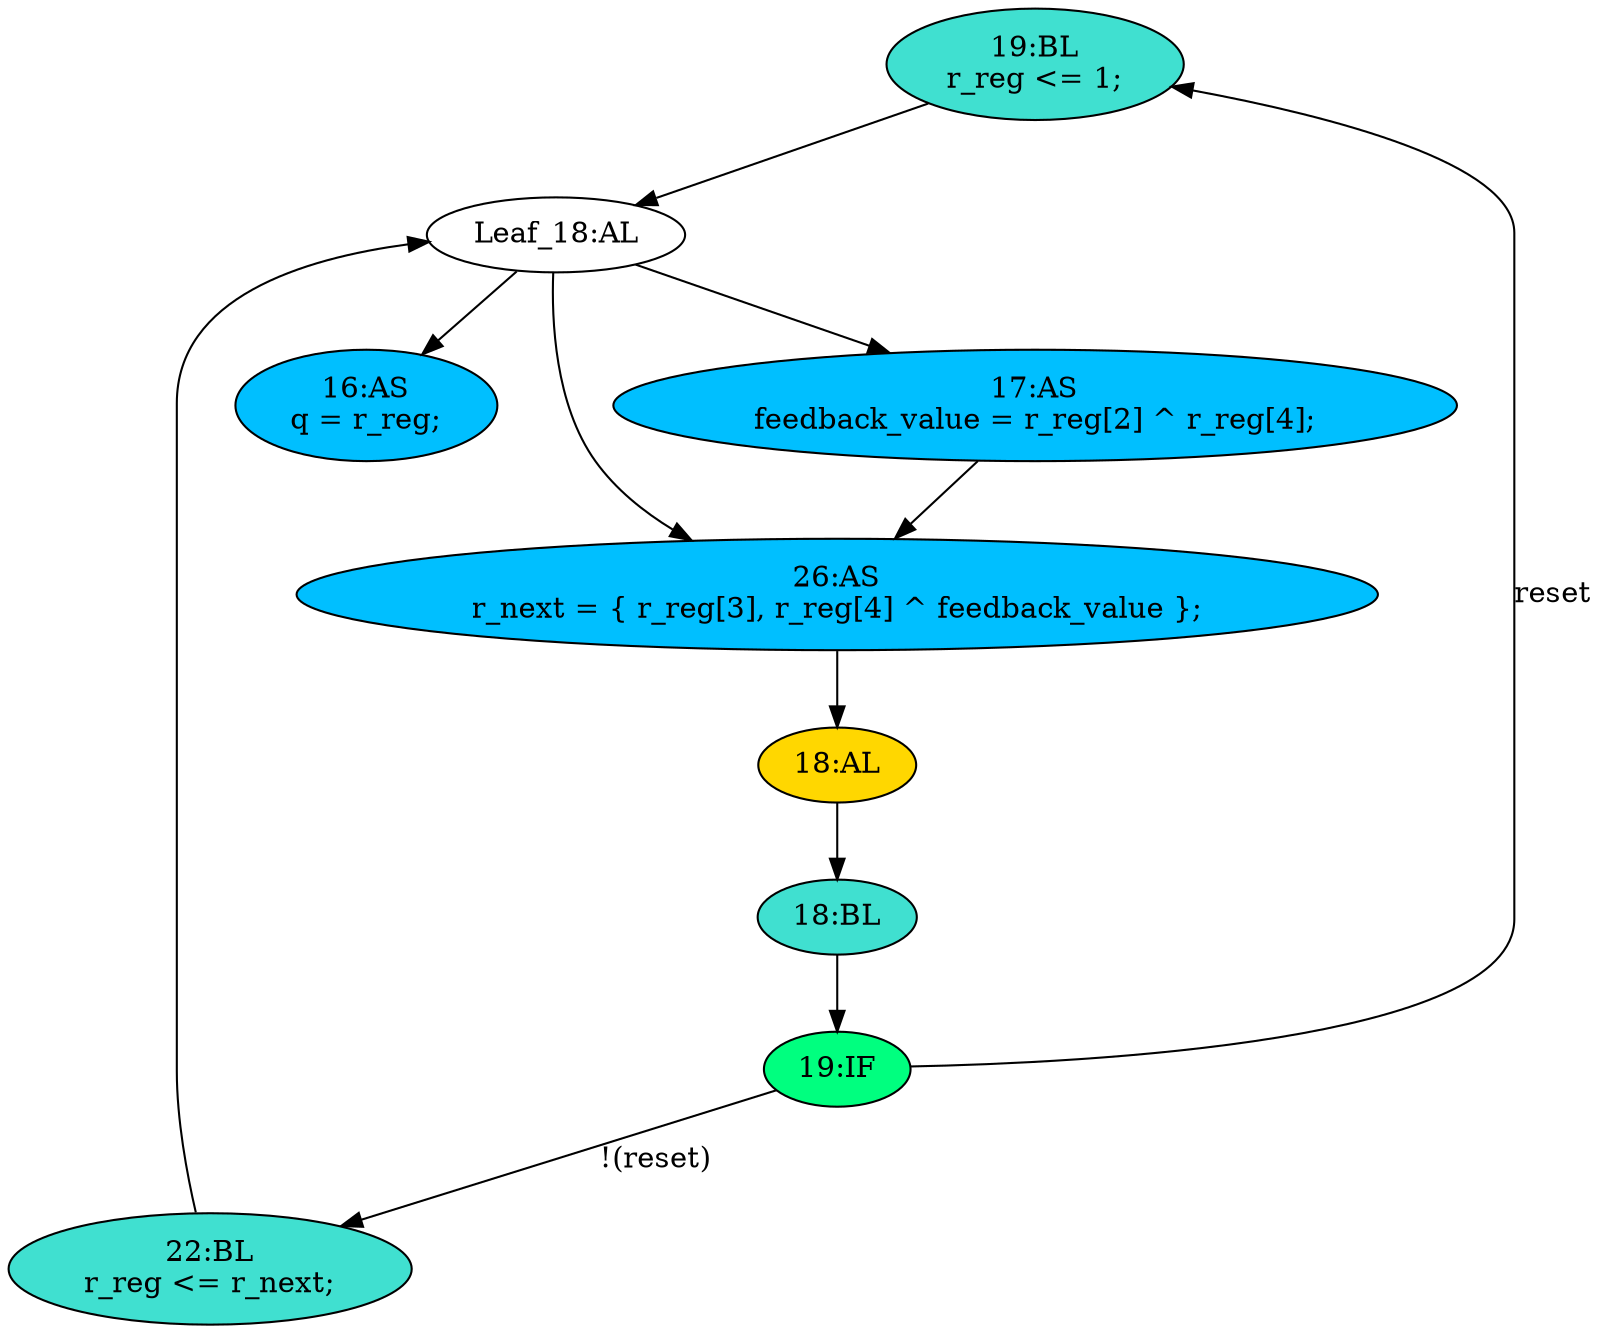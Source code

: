 strict digraph "compose( ,  )" {
	node [label="\N"];
	"19:BL"	[ast="<pyverilog.vparser.ast.Block object at 0x7f466e472550>",
		fillcolor=turquoise,
		label="19:BL
r_reg <= 1;",
		statements="[<pyverilog.vparser.ast.NonblockingSubstitution object at 0x7f466e47dc50>]",
		style=filled,
		typ=Block];
	"Leaf_18:AL"	[def_var="['r_reg']",
		label="Leaf_18:AL"];
	"19:BL" -> "Leaf_18:AL"	[cond="[]",
		lineno=None];
	"16:AS"	[ast="<pyverilog.vparser.ast.Assign object at 0x7f466e1d6750>",
		def_var="['q']",
		fillcolor=deepskyblue,
		label="16:AS
q = r_reg;",
		statements="[]",
		style=filled,
		typ=Assign,
		use_var="['r_reg']"];
	"Leaf_18:AL" -> "16:AS";
	"26:AS"	[ast="<pyverilog.vparser.ast.Assign object at 0x7f4672385d10>",
		def_var="['r_next']",
		fillcolor=deepskyblue,
		label="26:AS
r_next = { r_reg[3], r_reg[4] ^ feedback_value };",
		statements="[]",
		style=filled,
		typ=Assign,
		use_var="['r_reg', 'r_reg', 'feedback_value']"];
	"Leaf_18:AL" -> "26:AS";
	"17:AS"	[ast="<pyverilog.vparser.ast.Assign object at 0x7f466e1cee90>",
		def_var="['feedback_value']",
		fillcolor=deepskyblue,
		label="17:AS
feedback_value = r_reg[2] ^ r_reg[4];",
		statements="[]",
		style=filled,
		typ=Assign,
		use_var="['r_reg', 'r_reg']"];
	"Leaf_18:AL" -> "17:AS";
	"22:BL"	[ast="<pyverilog.vparser.ast.Block object at 0x7f466e467650>",
		fillcolor=turquoise,
		label="22:BL
r_reg <= r_next;",
		statements="[<pyverilog.vparser.ast.NonblockingSubstitution object at 0x7f466e467ad0>]",
		style=filled,
		typ=Block];
	"22:BL" -> "Leaf_18:AL"	[cond="[]",
		lineno=None];
	"19:IF"	[ast="<pyverilog.vparser.ast.IfStatement object at 0x7f466e47d4d0>",
		fillcolor=springgreen,
		label="19:IF",
		statements="[]",
		style=filled,
		typ=IfStatement];
	"19:IF" -> "19:BL"	[cond="['reset']",
		label=reset,
		lineno=19];
	"19:IF" -> "22:BL"	[cond="['reset']",
		label="!(reset)",
		lineno=19];
	"18:BL"	[ast="<pyverilog.vparser.ast.Block object at 0x7f466e472390>",
		fillcolor=turquoise,
		label="18:BL",
		statements="[]",
		style=filled,
		typ=Block];
	"18:BL" -> "19:IF"	[cond="[]",
		lineno=None];
	"18:AL"	[ast="<pyverilog.vparser.ast.Always object at 0x7f466e472450>",
		clk_sens=True,
		fillcolor=gold,
		label="18:AL",
		sens="['clk', 'reset']",
		statements="[]",
		style=filled,
		typ=Always,
		use_var="['reset', 'r_next']"];
	"18:AL" -> "18:BL"	[cond="[]",
		lineno=None];
	"26:AS" -> "18:AL";
	"17:AS" -> "26:AS";
}
